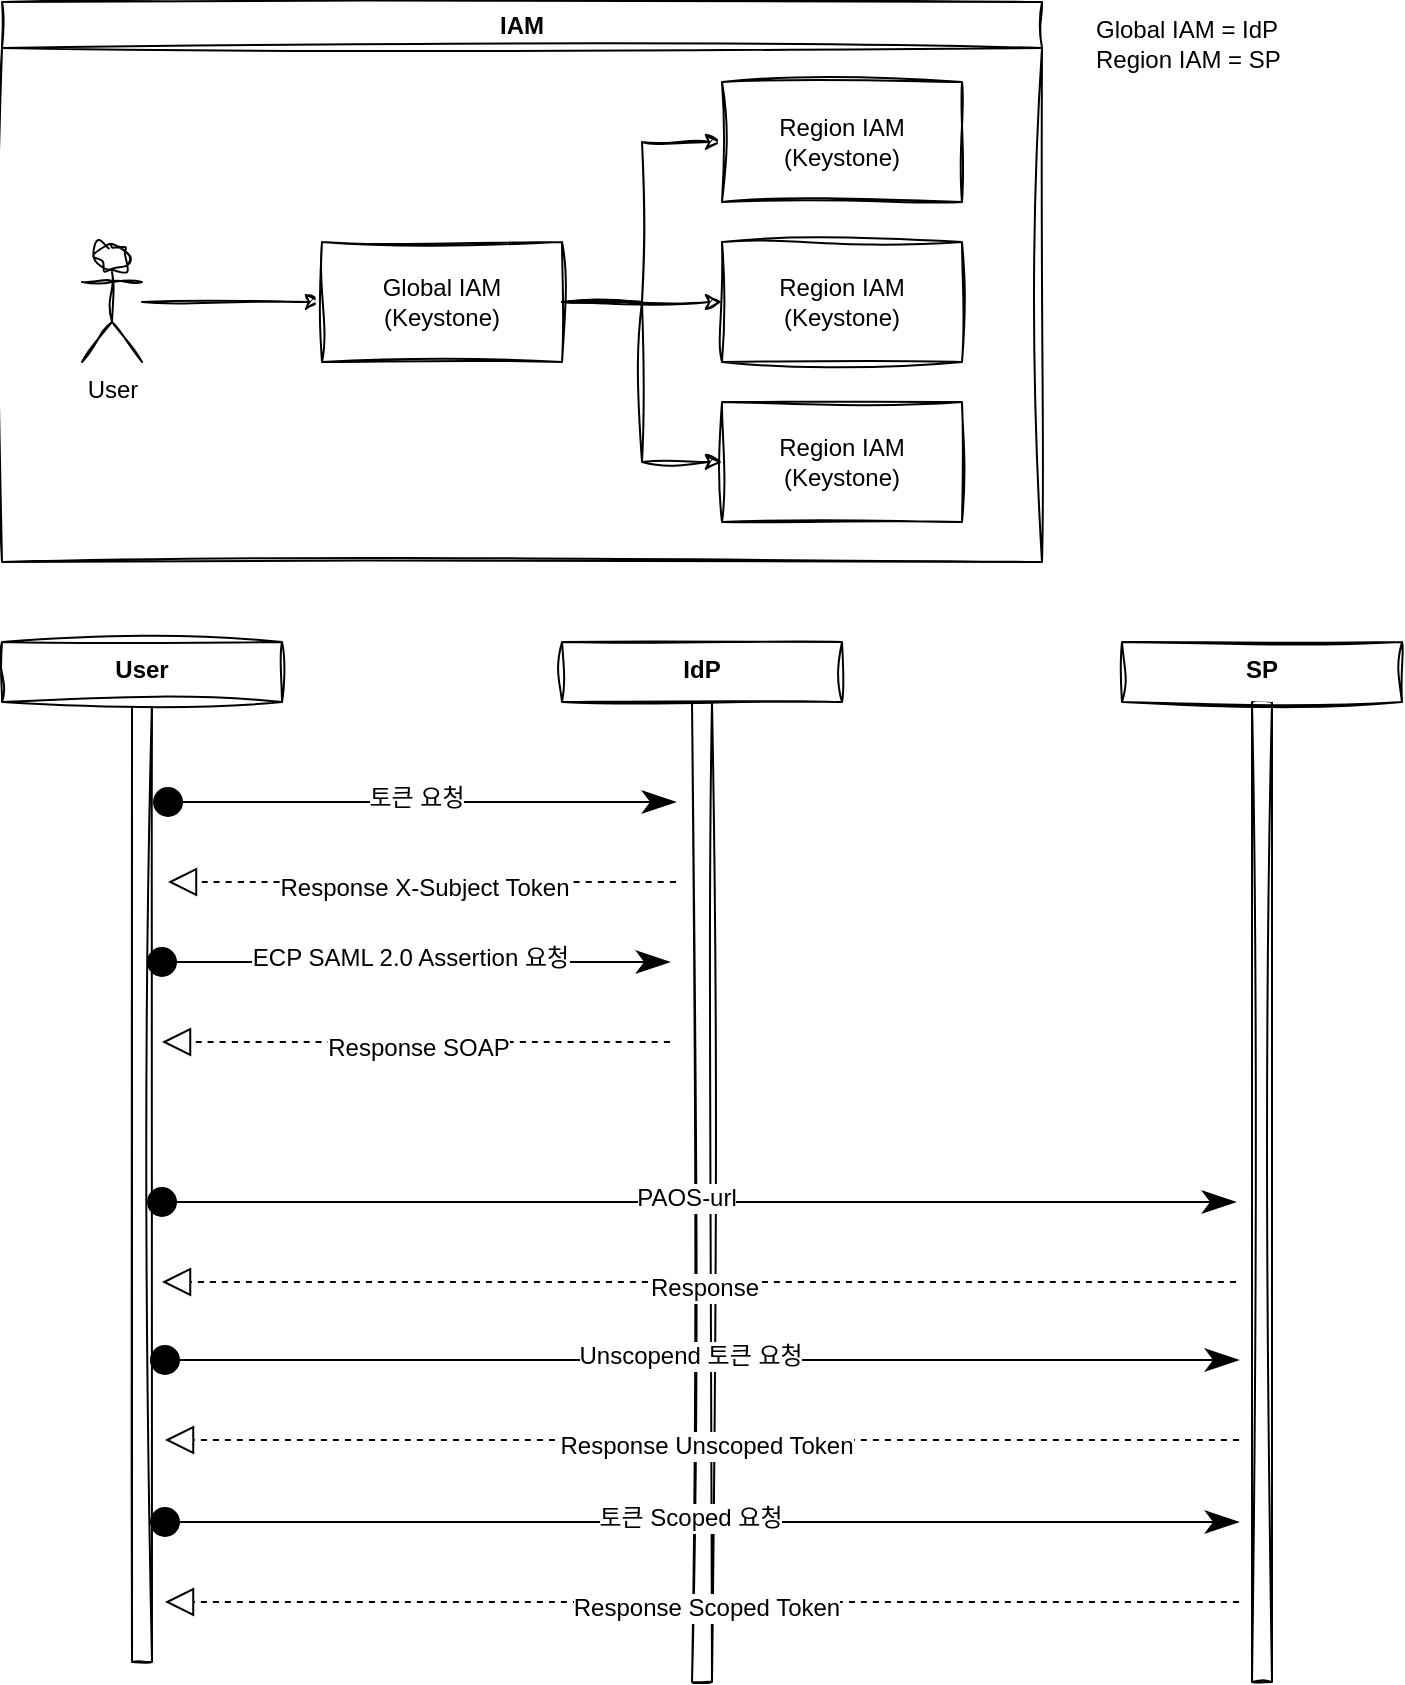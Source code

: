 <mxfile version="24.7.10">
  <diagram name="페이지-1" id="U8h3eJAdfsPCsxLOnBdC">
    <mxGraphModel dx="1886" dy="900" grid="1" gridSize="10" guides="1" tooltips="1" connect="1" arrows="1" fold="1" page="1" pageScale="1" pageWidth="827" pageHeight="1169" math="0" shadow="0">
      <root>
        <mxCell id="0" />
        <mxCell id="1" parent="0" />
        <mxCell id="pfMo5MT4x8HFnHqQk4fO-1" value="IAM" style="swimlane;whiteSpace=wrap;html=1;sketch=1;curveFitting=1;jiggle=2;" parent="1" vertex="1">
          <mxGeometry x="40" y="40" width="520" height="280" as="geometry" />
        </mxCell>
        <mxCell id="9uHBMj7-prGNQZwPd3vU-1" style="edgeStyle=orthogonalEdgeStyle;rounded=0;orthogonalLoop=1;jettySize=auto;html=1;sketch=1;curveFitting=1;jiggle=2;" parent="pfMo5MT4x8HFnHqQk4fO-1" source="ZVZusysqvdcresy3xZjS-1" target="ZVZusysqvdcresy3xZjS-2" edge="1">
          <mxGeometry relative="1" as="geometry" />
        </mxCell>
        <mxCell id="ZVZusysqvdcresy3xZjS-1" value="User" style="shape=umlActor;verticalLabelPosition=bottom;verticalAlign=top;html=1;outlineConnect=0;sketch=1;curveFitting=1;jiggle=2;" parent="pfMo5MT4x8HFnHqQk4fO-1" vertex="1">
          <mxGeometry x="40" y="120" width="30" height="60" as="geometry" />
        </mxCell>
        <mxCell id="9uHBMj7-prGNQZwPd3vU-2" style="edgeStyle=elbowEdgeStyle;rounded=0;orthogonalLoop=1;jettySize=auto;html=1;sketch=1;curveFitting=1;jiggle=2;" parent="pfMo5MT4x8HFnHqQk4fO-1" source="ZVZusysqvdcresy3xZjS-2" target="ZVZusysqvdcresy3xZjS-3" edge="1">
          <mxGeometry relative="1" as="geometry" />
        </mxCell>
        <mxCell id="9uHBMj7-prGNQZwPd3vU-3" style="edgeStyle=orthogonalEdgeStyle;rounded=0;orthogonalLoop=1;jettySize=auto;html=1;sketch=1;curveFitting=1;jiggle=2;" parent="pfMo5MT4x8HFnHqQk4fO-1" source="ZVZusysqvdcresy3xZjS-2" target="ZVZusysqvdcresy3xZjS-4" edge="1">
          <mxGeometry relative="1" as="geometry" />
        </mxCell>
        <mxCell id="9uHBMj7-prGNQZwPd3vU-6" style="edgeStyle=elbowEdgeStyle;rounded=0;orthogonalLoop=1;jettySize=auto;html=1;sketch=1;curveFitting=1;jiggle=2;" parent="pfMo5MT4x8HFnHqQk4fO-1" source="ZVZusysqvdcresy3xZjS-2" target="ZVZusysqvdcresy3xZjS-5" edge="1">
          <mxGeometry relative="1" as="geometry" />
        </mxCell>
        <mxCell id="ZVZusysqvdcresy3xZjS-2" value="Global IAM&lt;div&gt;(Keystone)&lt;/div&gt;" style="rounded=0;whiteSpace=wrap;html=1;sketch=1;curveFitting=1;jiggle=2;" parent="pfMo5MT4x8HFnHqQk4fO-1" vertex="1">
          <mxGeometry x="160" y="120" width="120" height="60" as="geometry" />
        </mxCell>
        <mxCell id="ZVZusysqvdcresy3xZjS-3" value="Region IAM&lt;div&gt;(Keystone)&lt;/div&gt;" style="rounded=0;whiteSpace=wrap;html=1;sketch=1;curveFitting=1;jiggle=2;" parent="pfMo5MT4x8HFnHqQk4fO-1" vertex="1">
          <mxGeometry x="360" y="40" width="120" height="60" as="geometry" />
        </mxCell>
        <mxCell id="ZVZusysqvdcresy3xZjS-4" value="Region IAM&lt;div&gt;(Keystone)&lt;/div&gt;" style="rounded=0;whiteSpace=wrap;html=1;sketch=1;curveFitting=1;jiggle=2;" parent="pfMo5MT4x8HFnHqQk4fO-1" vertex="1">
          <mxGeometry x="360" y="120" width="120" height="60" as="geometry" />
        </mxCell>
        <mxCell id="ZVZusysqvdcresy3xZjS-5" value="Region IAM&lt;div&gt;(Keystone)&lt;/div&gt;" style="rounded=0;whiteSpace=wrap;html=1;sketch=1;curveFitting=1;jiggle=2;" parent="pfMo5MT4x8HFnHqQk4fO-1" vertex="1">
          <mxGeometry x="360" y="200" width="120" height="60" as="geometry" />
        </mxCell>
        <mxCell id="JvDvqzRC865PSnuc8YG9-4" value="" style="shape=table;startSize=0;container=1;collapsible=0;childLayout=tableLayout;fontSize=11;fillColor=none;strokeColor=none;sketch=1;jiggle=2;curveFitting=1;align=center;verticalAlign=top;fontFamily=Helvetica;fontColor=default;" vertex="1" parent="1">
          <mxGeometry x="580" y="40" width="150" height="40" as="geometry" />
        </mxCell>
        <mxCell id="JvDvqzRC865PSnuc8YG9-5" value="" style="shape=tableRow;horizontal=0;startSize=0;swimlaneHead=0;swimlaneBody=0;strokeColor=inherit;top=0;left=0;bottom=0;right=0;collapsible=0;dropTarget=0;fillColor=none;points=[[0,0.5],[1,0.5]];portConstraint=eastwest;fontSize=16;sketch=1;jiggle=2;curveFitting=1;align=center;verticalAlign=top;fontFamily=Helvetica;fontColor=default;" vertex="1" parent="JvDvqzRC865PSnuc8YG9-4">
          <mxGeometry width="150" height="15" as="geometry" />
        </mxCell>
        <mxCell id="JvDvqzRC865PSnuc8YG9-6" value="Global IAM = IdP&lt;div&gt;&lt;br&gt;&lt;/div&gt;" style="shape=partialRectangle;html=1;whiteSpace=wrap;connectable=0;strokeColor=inherit;overflow=hidden;fillColor=none;top=0;left=0;bottom=0;right=0;pointerEvents=1;fontSize=12;align=left;spacingLeft=5;sketch=1;jiggle=2;curveFitting=1;verticalAlign=top;fontFamily=Helvetica;fontColor=default;" vertex="1" parent="JvDvqzRC865PSnuc8YG9-5">
          <mxGeometry width="150" height="15" as="geometry">
            <mxRectangle width="150" height="15" as="alternateBounds" />
          </mxGeometry>
        </mxCell>
        <mxCell id="JvDvqzRC865PSnuc8YG9-7" value="" style="shape=tableRow;horizontal=0;startSize=0;swimlaneHead=0;swimlaneBody=0;strokeColor=inherit;top=0;left=0;bottom=0;right=0;collapsible=0;dropTarget=0;fillColor=none;points=[[0,0.5],[1,0.5]];portConstraint=eastwest;fontSize=16;sketch=1;jiggle=2;curveFitting=1;align=center;verticalAlign=top;fontFamily=Helvetica;fontColor=default;" vertex="1" parent="JvDvqzRC865PSnuc8YG9-4">
          <mxGeometry y="15" width="150" height="25" as="geometry" />
        </mxCell>
        <mxCell id="JvDvqzRC865PSnuc8YG9-8" value="Region IAM = SP" style="shape=partialRectangle;html=1;whiteSpace=wrap;connectable=0;strokeColor=inherit;overflow=hidden;fillColor=none;top=0;left=0;bottom=0;right=0;pointerEvents=1;fontSize=12;align=left;spacingLeft=5;sketch=1;jiggle=2;curveFitting=1;verticalAlign=top;fontFamily=Helvetica;fontColor=default;" vertex="1" parent="JvDvqzRC865PSnuc8YG9-7">
          <mxGeometry width="150" height="25" as="geometry">
            <mxRectangle width="150" height="25" as="alternateBounds" />
          </mxGeometry>
        </mxCell>
        <mxCell id="JvDvqzRC865PSnuc8YG9-45" value="" style="group" vertex="1" connectable="0" parent="1">
          <mxGeometry x="40" y="360" width="700" height="520" as="geometry" />
        </mxCell>
        <mxCell id="JvDvqzRC865PSnuc8YG9-23" style="edgeStyle=none;curved=0;rounded=0;orthogonalLoop=1;jettySize=auto;html=1;fontFamily=Helvetica;fontSource=https%3A%2F%2Ffonts.googleapis.com%2Fcss%3Ffamily%3DArchitects%2BDaughter;fontSize=12;fontColor=default;fontStyle=1;startSize=14;endArrow=classicThin;endSize=14;sourcePerimeterSpacing=8;targetPerimeterSpacing=8;startArrow=oval;startFill=1;endFill=1;" edge="1" parent="JvDvqzRC865PSnuc8YG9-45" target="JvDvqzRC865PSnuc8YG9-17">
          <mxGeometry relative="1" as="geometry">
            <mxPoint x="83" y="80" as="sourcePoint" />
            <mxPoint x="337" y="80" as="targetPoint" />
          </mxGeometry>
        </mxCell>
        <mxCell id="JvDvqzRC865PSnuc8YG9-24" value="토큰 요청" style="edgeLabel;html=1;align=center;verticalAlign=middle;resizable=0;points=[];fontSize=12;sketch=1;jiggle=2;curveFitting=1;strokeColor=default;fontFamily=Helvetica;fontColor=default;fillColor=default;" vertex="1" connectable="0" parent="JvDvqzRC865PSnuc8YG9-23">
          <mxGeometry x="-0.024" y="2" relative="1" as="geometry">
            <mxPoint as="offset" />
          </mxGeometry>
        </mxCell>
        <mxCell id="JvDvqzRC865PSnuc8YG9-13" value="" style="html=1;points=[[0,0,0,0,5],[0,1,0,0,-5],[1,0,0,0,5],[1,1,0,0,-5]];perimeter=orthogonalPerimeter;outlineConnect=0;targetShapes=umlLifeline;portConstraint=eastwest;newEdgeStyle={&quot;curved&quot;:0,&quot;rounded&quot;:0};sketch=1;jiggle=2;curveFitting=1;strokeColor=default;align=center;verticalAlign=top;fontFamily=Helvetica;fontSize=12;fontColor=default;fillColor=default;" vertex="1" parent="JvDvqzRC865PSnuc8YG9-45">
          <mxGeometry x="65" y="30" width="10" height="480" as="geometry" />
        </mxCell>
        <mxCell id="JvDvqzRC865PSnuc8YG9-14" value="User" style="fontStyle=1;whiteSpace=wrap;html=1;sketch=1;jiggle=2;curveFitting=1;strokeColor=default;align=center;verticalAlign=top;fontFamily=Helvetica;fontSize=12;fontColor=default;fillColor=default;" vertex="1" parent="JvDvqzRC865PSnuc8YG9-45">
          <mxGeometry width="140" height="30" as="geometry" />
        </mxCell>
        <mxCell id="JvDvqzRC865PSnuc8YG9-17" value="" style="html=1;points=[[0,0,0,0,5],[0,1,0,0,-5],[1,0,0,0,5],[1,1,0,0,-5]];perimeter=orthogonalPerimeter;outlineConnect=0;targetShapes=umlLifeline;portConstraint=eastwest;newEdgeStyle={&quot;curved&quot;:0,&quot;rounded&quot;:0};sketch=1;jiggle=2;curveFitting=1;strokeColor=default;align=center;verticalAlign=top;fontFamily=Helvetica;fontSize=12;fontColor=default;fillColor=default;" vertex="1" parent="JvDvqzRC865PSnuc8YG9-45">
          <mxGeometry x="345" y="30" width="10" height="490" as="geometry" />
        </mxCell>
        <mxCell id="JvDvqzRC865PSnuc8YG9-18" value="IdP" style="fontStyle=1;whiteSpace=wrap;html=1;sketch=1;jiggle=2;curveFitting=1;strokeColor=default;align=center;verticalAlign=top;fontFamily=Helvetica;fontSize=12;fontColor=default;fillColor=default;" vertex="1" parent="JvDvqzRC865PSnuc8YG9-45">
          <mxGeometry x="280" width="140" height="30" as="geometry" />
        </mxCell>
        <mxCell id="JvDvqzRC865PSnuc8YG9-19" value="" style="html=1;points=[[0,0,0,0,5],[0,1,0,0,-5],[1,0,0,0,5],[1,1,0,0,-5]];perimeter=orthogonalPerimeter;outlineConnect=0;targetShapes=umlLifeline;portConstraint=eastwest;newEdgeStyle={&quot;curved&quot;:0,&quot;rounded&quot;:0};sketch=1;jiggle=2;curveFitting=1;strokeColor=default;align=center;verticalAlign=top;fontFamily=Helvetica;fontSize=12;fontColor=default;fillColor=default;" vertex="1" parent="JvDvqzRC865PSnuc8YG9-45">
          <mxGeometry x="625" y="30" width="10" height="490" as="geometry" />
        </mxCell>
        <mxCell id="JvDvqzRC865PSnuc8YG9-20" value="SP" style="fontStyle=1;whiteSpace=wrap;html=1;sketch=1;jiggle=2;curveFitting=1;strokeColor=default;align=center;verticalAlign=top;fontFamily=Helvetica;fontSize=12;fontColor=default;fillColor=default;" vertex="1" parent="JvDvqzRC865PSnuc8YG9-45">
          <mxGeometry x="560" width="140" height="30" as="geometry" />
        </mxCell>
        <mxCell id="JvDvqzRC865PSnuc8YG9-26" value="" style="endArrow=block;dashed=1;endFill=0;endSize=12;html=1;rounded=0;fontFamily=Helvetica;fontSource=https%3A%2F%2Ffonts.googleapis.com%2Fcss%3Ffamily%3DArchitects%2BDaughter;fontSize=12;fontColor=default;fontStyle=1;sourcePerimeterSpacing=8;targetPerimeterSpacing=8;curved=1;" edge="1" parent="JvDvqzRC865PSnuc8YG9-45" source="JvDvqzRC865PSnuc8YG9-17" target="JvDvqzRC865PSnuc8YG9-13">
          <mxGeometry width="160" relative="1" as="geometry">
            <mxPoint x="290" y="-10" as="sourcePoint" />
            <mxPoint x="450" y="-10" as="targetPoint" />
            <Array as="points">
              <mxPoint x="190" y="120" />
            </Array>
          </mxGeometry>
        </mxCell>
        <mxCell id="JvDvqzRC865PSnuc8YG9-27" value="Response X-Subject Token" style="edgeLabel;html=1;align=center;verticalAlign=middle;resizable=0;points=[];fontSize=12;sketch=1;jiggle=2;curveFitting=1;strokeColor=default;fontFamily=Helvetica;fontColor=default;fillColor=default;" vertex="1" connectable="0" parent="JvDvqzRC865PSnuc8YG9-26">
          <mxGeometry x="-0.008" y="3" relative="1" as="geometry">
            <mxPoint as="offset" />
          </mxGeometry>
        </mxCell>
        <mxCell id="JvDvqzRC865PSnuc8YG9-28" style="edgeStyle=none;curved=0;rounded=0;orthogonalLoop=1;jettySize=auto;html=1;fontFamily=Helvetica;fontSource=https%3A%2F%2Ffonts.googleapis.com%2Fcss%3Ffamily%3DArchitects%2BDaughter;fontSize=12;fontColor=default;fontStyle=1;startSize=14;endArrow=classicThin;endSize=14;sourcePerimeterSpacing=8;targetPerimeterSpacing=8;startArrow=oval;startFill=1;endFill=1;" edge="1" parent="JvDvqzRC865PSnuc8YG9-45">
          <mxGeometry relative="1" as="geometry">
            <mxPoint x="80" y="160" as="sourcePoint" />
            <mxPoint x="334" y="160" as="targetPoint" />
          </mxGeometry>
        </mxCell>
        <mxCell id="JvDvqzRC865PSnuc8YG9-29" value="ECP SAML 2.0 Assertion 요청" style="edgeLabel;html=1;align=center;verticalAlign=middle;resizable=0;points=[];fontSize=12;sketch=1;jiggle=2;curveFitting=1;strokeColor=default;fontFamily=Helvetica;fontColor=default;fillColor=default;" vertex="1" connectable="0" parent="JvDvqzRC865PSnuc8YG9-28">
          <mxGeometry x="-0.024" y="2" relative="1" as="geometry">
            <mxPoint as="offset" />
          </mxGeometry>
        </mxCell>
        <mxCell id="JvDvqzRC865PSnuc8YG9-30" value="" style="endArrow=block;dashed=1;endFill=0;endSize=12;html=1;rounded=0;fontFamily=Helvetica;fontSource=https%3A%2F%2Ffonts.googleapis.com%2Fcss%3Ffamily%3DArchitects%2BDaughter;fontSize=12;fontColor=default;fontStyle=1;sourcePerimeterSpacing=8;targetPerimeterSpacing=8;curved=1;" edge="1" parent="JvDvqzRC865PSnuc8YG9-45">
          <mxGeometry width="160" relative="1" as="geometry">
            <mxPoint x="334" y="200" as="sourcePoint" />
            <mxPoint x="80" y="200" as="targetPoint" />
            <Array as="points">
              <mxPoint x="187" y="200" />
            </Array>
          </mxGeometry>
        </mxCell>
        <mxCell id="JvDvqzRC865PSnuc8YG9-31" value="Response SOAP" style="edgeLabel;html=1;align=center;verticalAlign=middle;resizable=0;points=[];fontSize=12;sketch=1;jiggle=2;curveFitting=1;strokeColor=default;fontFamily=Helvetica;fontColor=default;fillColor=default;" vertex="1" connectable="0" parent="JvDvqzRC865PSnuc8YG9-30">
          <mxGeometry x="-0.008" y="3" relative="1" as="geometry">
            <mxPoint as="offset" />
          </mxGeometry>
        </mxCell>
        <mxCell id="JvDvqzRC865PSnuc8YG9-32" style="edgeStyle=none;curved=0;rounded=0;orthogonalLoop=1;jettySize=auto;html=1;fontFamily=Helvetica;fontSource=https%3A%2F%2Ffonts.googleapis.com%2Fcss%3Ffamily%3DArchitects%2BDaughter;fontSize=12;fontColor=default;fontStyle=1;startSize=14;endArrow=classicThin;endSize=14;sourcePerimeterSpacing=8;targetPerimeterSpacing=8;startArrow=oval;startFill=1;endFill=1;" edge="1" parent="JvDvqzRC865PSnuc8YG9-45" target="JvDvqzRC865PSnuc8YG9-19">
          <mxGeometry relative="1" as="geometry">
            <mxPoint x="80" y="280" as="sourcePoint" />
            <mxPoint x="334" y="280" as="targetPoint" />
          </mxGeometry>
        </mxCell>
        <mxCell id="JvDvqzRC865PSnuc8YG9-33" value="PAOS-url" style="edgeLabel;html=1;align=center;verticalAlign=middle;resizable=0;points=[];fontSize=12;sketch=1;jiggle=2;curveFitting=1;strokeColor=default;fontFamily=Helvetica;fontColor=default;fillColor=default;" vertex="1" connectable="0" parent="JvDvqzRC865PSnuc8YG9-32">
          <mxGeometry x="-0.024" y="2" relative="1" as="geometry">
            <mxPoint as="offset" />
          </mxGeometry>
        </mxCell>
        <mxCell id="JvDvqzRC865PSnuc8YG9-34" value="" style="endArrow=block;dashed=1;endFill=0;endSize=12;html=1;rounded=0;fontFamily=Helvetica;fontSource=https%3A%2F%2Ffonts.googleapis.com%2Fcss%3Ffamily%3DArchitects%2BDaughter;fontSize=12;fontColor=default;fontStyle=1;sourcePerimeterSpacing=8;targetPerimeterSpacing=8;curved=1;" edge="1" parent="JvDvqzRC865PSnuc8YG9-45" source="JvDvqzRC865PSnuc8YG9-19">
          <mxGeometry width="160" relative="1" as="geometry">
            <mxPoint x="334" y="320" as="sourcePoint" />
            <mxPoint x="80" y="320" as="targetPoint" />
            <Array as="points">
              <mxPoint x="187" y="320" />
            </Array>
          </mxGeometry>
        </mxCell>
        <mxCell id="JvDvqzRC865PSnuc8YG9-35" value="Response" style="edgeLabel;html=1;align=center;verticalAlign=middle;resizable=0;points=[];fontSize=12;sketch=1;jiggle=2;curveFitting=1;strokeColor=default;fontFamily=Helvetica;fontColor=default;fillColor=default;" vertex="1" connectable="0" parent="JvDvqzRC865PSnuc8YG9-34">
          <mxGeometry x="-0.008" y="3" relative="1" as="geometry">
            <mxPoint as="offset" />
          </mxGeometry>
        </mxCell>
        <mxCell id="JvDvqzRC865PSnuc8YG9-36" style="edgeStyle=none;curved=0;rounded=0;orthogonalLoop=1;jettySize=auto;html=1;fontFamily=Helvetica;fontSource=https%3A%2F%2Ffonts.googleapis.com%2Fcss%3Ffamily%3DArchitects%2BDaughter;fontSize=12;fontColor=default;fontStyle=1;startSize=14;endArrow=classicThin;endSize=14;sourcePerimeterSpacing=8;targetPerimeterSpacing=8;startArrow=oval;startFill=1;endFill=1;" edge="1" parent="JvDvqzRC865PSnuc8YG9-45">
          <mxGeometry relative="1" as="geometry">
            <mxPoint x="81.5" y="359" as="sourcePoint" />
            <mxPoint x="618.5" y="359" as="targetPoint" />
          </mxGeometry>
        </mxCell>
        <mxCell id="JvDvqzRC865PSnuc8YG9-37" value="Unscopend 토큰 요청" style="edgeLabel;html=1;align=center;verticalAlign=middle;resizable=0;points=[];fontSize=12;sketch=1;jiggle=2;curveFitting=1;strokeColor=default;fontFamily=Helvetica;fontColor=default;fillColor=default;" vertex="1" connectable="0" parent="JvDvqzRC865PSnuc8YG9-36">
          <mxGeometry x="-0.024" y="2" relative="1" as="geometry">
            <mxPoint as="offset" />
          </mxGeometry>
        </mxCell>
        <mxCell id="JvDvqzRC865PSnuc8YG9-38" value="" style="endArrow=block;dashed=1;endFill=0;endSize=12;html=1;rounded=0;fontFamily=Helvetica;fontSource=https%3A%2F%2Ffonts.googleapis.com%2Fcss%3Ffamily%3DArchitects%2BDaughter;fontSize=12;fontColor=default;fontStyle=1;sourcePerimeterSpacing=8;targetPerimeterSpacing=8;curved=1;" edge="1" parent="JvDvqzRC865PSnuc8YG9-45">
          <mxGeometry width="160" relative="1" as="geometry">
            <mxPoint x="618.5" y="399" as="sourcePoint" />
            <mxPoint x="81.5" y="399" as="targetPoint" />
            <Array as="points">
              <mxPoint x="188.5" y="399" />
            </Array>
          </mxGeometry>
        </mxCell>
        <mxCell id="JvDvqzRC865PSnuc8YG9-39" value="Response Unscoped Token" style="edgeLabel;html=1;align=center;verticalAlign=middle;resizable=0;points=[];fontSize=12;sketch=1;jiggle=2;curveFitting=1;strokeColor=default;fontFamily=Helvetica;fontColor=default;fillColor=default;" vertex="1" connectable="0" parent="JvDvqzRC865PSnuc8YG9-38">
          <mxGeometry x="-0.008" y="3" relative="1" as="geometry">
            <mxPoint as="offset" />
          </mxGeometry>
        </mxCell>
        <mxCell id="JvDvqzRC865PSnuc8YG9-40" style="edgeStyle=none;curved=0;rounded=0;orthogonalLoop=1;jettySize=auto;html=1;fontFamily=Helvetica;fontSource=https%3A%2F%2Ffonts.googleapis.com%2Fcss%3Ffamily%3DArchitects%2BDaughter;fontSize=12;fontColor=default;fontStyle=1;startSize=14;endArrow=classicThin;endSize=14;sourcePerimeterSpacing=8;targetPerimeterSpacing=8;startArrow=oval;startFill=1;endFill=1;" edge="1" parent="JvDvqzRC865PSnuc8YG9-45">
          <mxGeometry relative="1" as="geometry">
            <mxPoint x="81.5" y="440" as="sourcePoint" />
            <mxPoint x="618.5" y="440" as="targetPoint" />
          </mxGeometry>
        </mxCell>
        <mxCell id="JvDvqzRC865PSnuc8YG9-41" value="토큰 Scoped 요청" style="edgeLabel;html=1;align=center;verticalAlign=middle;resizable=0;points=[];fontSize=12;sketch=1;jiggle=2;curveFitting=1;strokeColor=default;fontFamily=Helvetica;fontColor=default;fillColor=default;" vertex="1" connectable="0" parent="JvDvqzRC865PSnuc8YG9-40">
          <mxGeometry x="-0.024" y="2" relative="1" as="geometry">
            <mxPoint as="offset" />
          </mxGeometry>
        </mxCell>
        <mxCell id="JvDvqzRC865PSnuc8YG9-42" value="" style="endArrow=block;dashed=1;endFill=0;endSize=12;html=1;rounded=0;fontFamily=Helvetica;fontSource=https%3A%2F%2Ffonts.googleapis.com%2Fcss%3Ffamily%3DArchitects%2BDaughter;fontSize=12;fontColor=default;fontStyle=1;sourcePerimeterSpacing=8;targetPerimeterSpacing=8;curved=1;" edge="1" parent="JvDvqzRC865PSnuc8YG9-45">
          <mxGeometry width="160" relative="1" as="geometry">
            <mxPoint x="618.5" y="480" as="sourcePoint" />
            <mxPoint x="81.5" y="480" as="targetPoint" />
            <Array as="points">
              <mxPoint x="188.5" y="480" />
            </Array>
          </mxGeometry>
        </mxCell>
        <mxCell id="JvDvqzRC865PSnuc8YG9-43" value="Response Scoped Token" style="edgeLabel;html=1;align=center;verticalAlign=middle;resizable=0;points=[];fontSize=12;sketch=1;jiggle=2;curveFitting=1;strokeColor=default;fontFamily=Helvetica;fontColor=default;fillColor=default;" vertex="1" connectable="0" parent="JvDvqzRC865PSnuc8YG9-42">
          <mxGeometry x="-0.008" y="3" relative="1" as="geometry">
            <mxPoint as="offset" />
          </mxGeometry>
        </mxCell>
      </root>
    </mxGraphModel>
  </diagram>
</mxfile>
